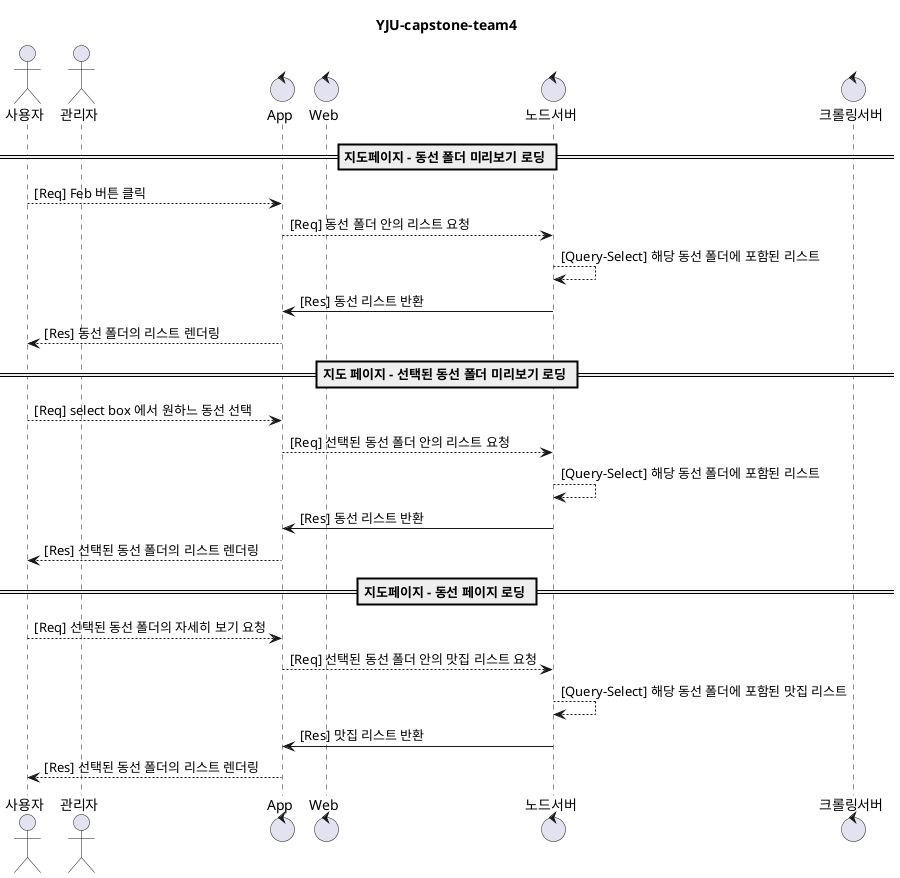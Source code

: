 지도 페이지 동선 미리보기 페이지
@startuml

title YJU-capstone-team4

actor 사용자 as User
actor 관리자 as Admin

control App
control Web
control 노드서버 as Node
control 크롤링서버 as Lamda

== 지도페이지 - 동선 폴더 미리보기 로딩 ==
User --> App : [Req] Feb 버튼 클릭
App --> Node : [Req] 동선 폴더 안의 리스트 요청
    Node --> Node : [Query-Select] 해당 동선 폴더에 포함된 리스트
Node -> App : [Res] 동선 리스트 반환
App --> User : [Res] 동선 폴더의 리스트 렌더링


== 지도 페이지 - 선택된 동선 폴더 미리보기 로딩 ==
User --> App : [Req] select box 에서 원하느 동선 선택
App --> Node : [Req] 선택된 동선 폴더 안의 리스트 요청
    Node --> Node : [Query-Select] 해당 동선 폴더에 포함된 리스트
Node -> App : [Res] 동선 리스트 반환
App --> User : [Res] 선택된 동선 폴더의 리스트 렌더링


== 지도페이지 - 동선 페이지 로딩 ==
User --> App : [Req] 선택된 동선 폴더의 자세히 보기 요청
App --> Node : [Req] 선택된 동선 폴더 안의 맛집 리스트 요청
    Node --> Node : [Query-Select] 해당 동선 폴더에 포함된 맛집 리스트
Node -> App : [Res] 맛집 리스트 반환
App --> User : [Res] 선택된 동선 폴더의 리스트 렌더링
@enduml
